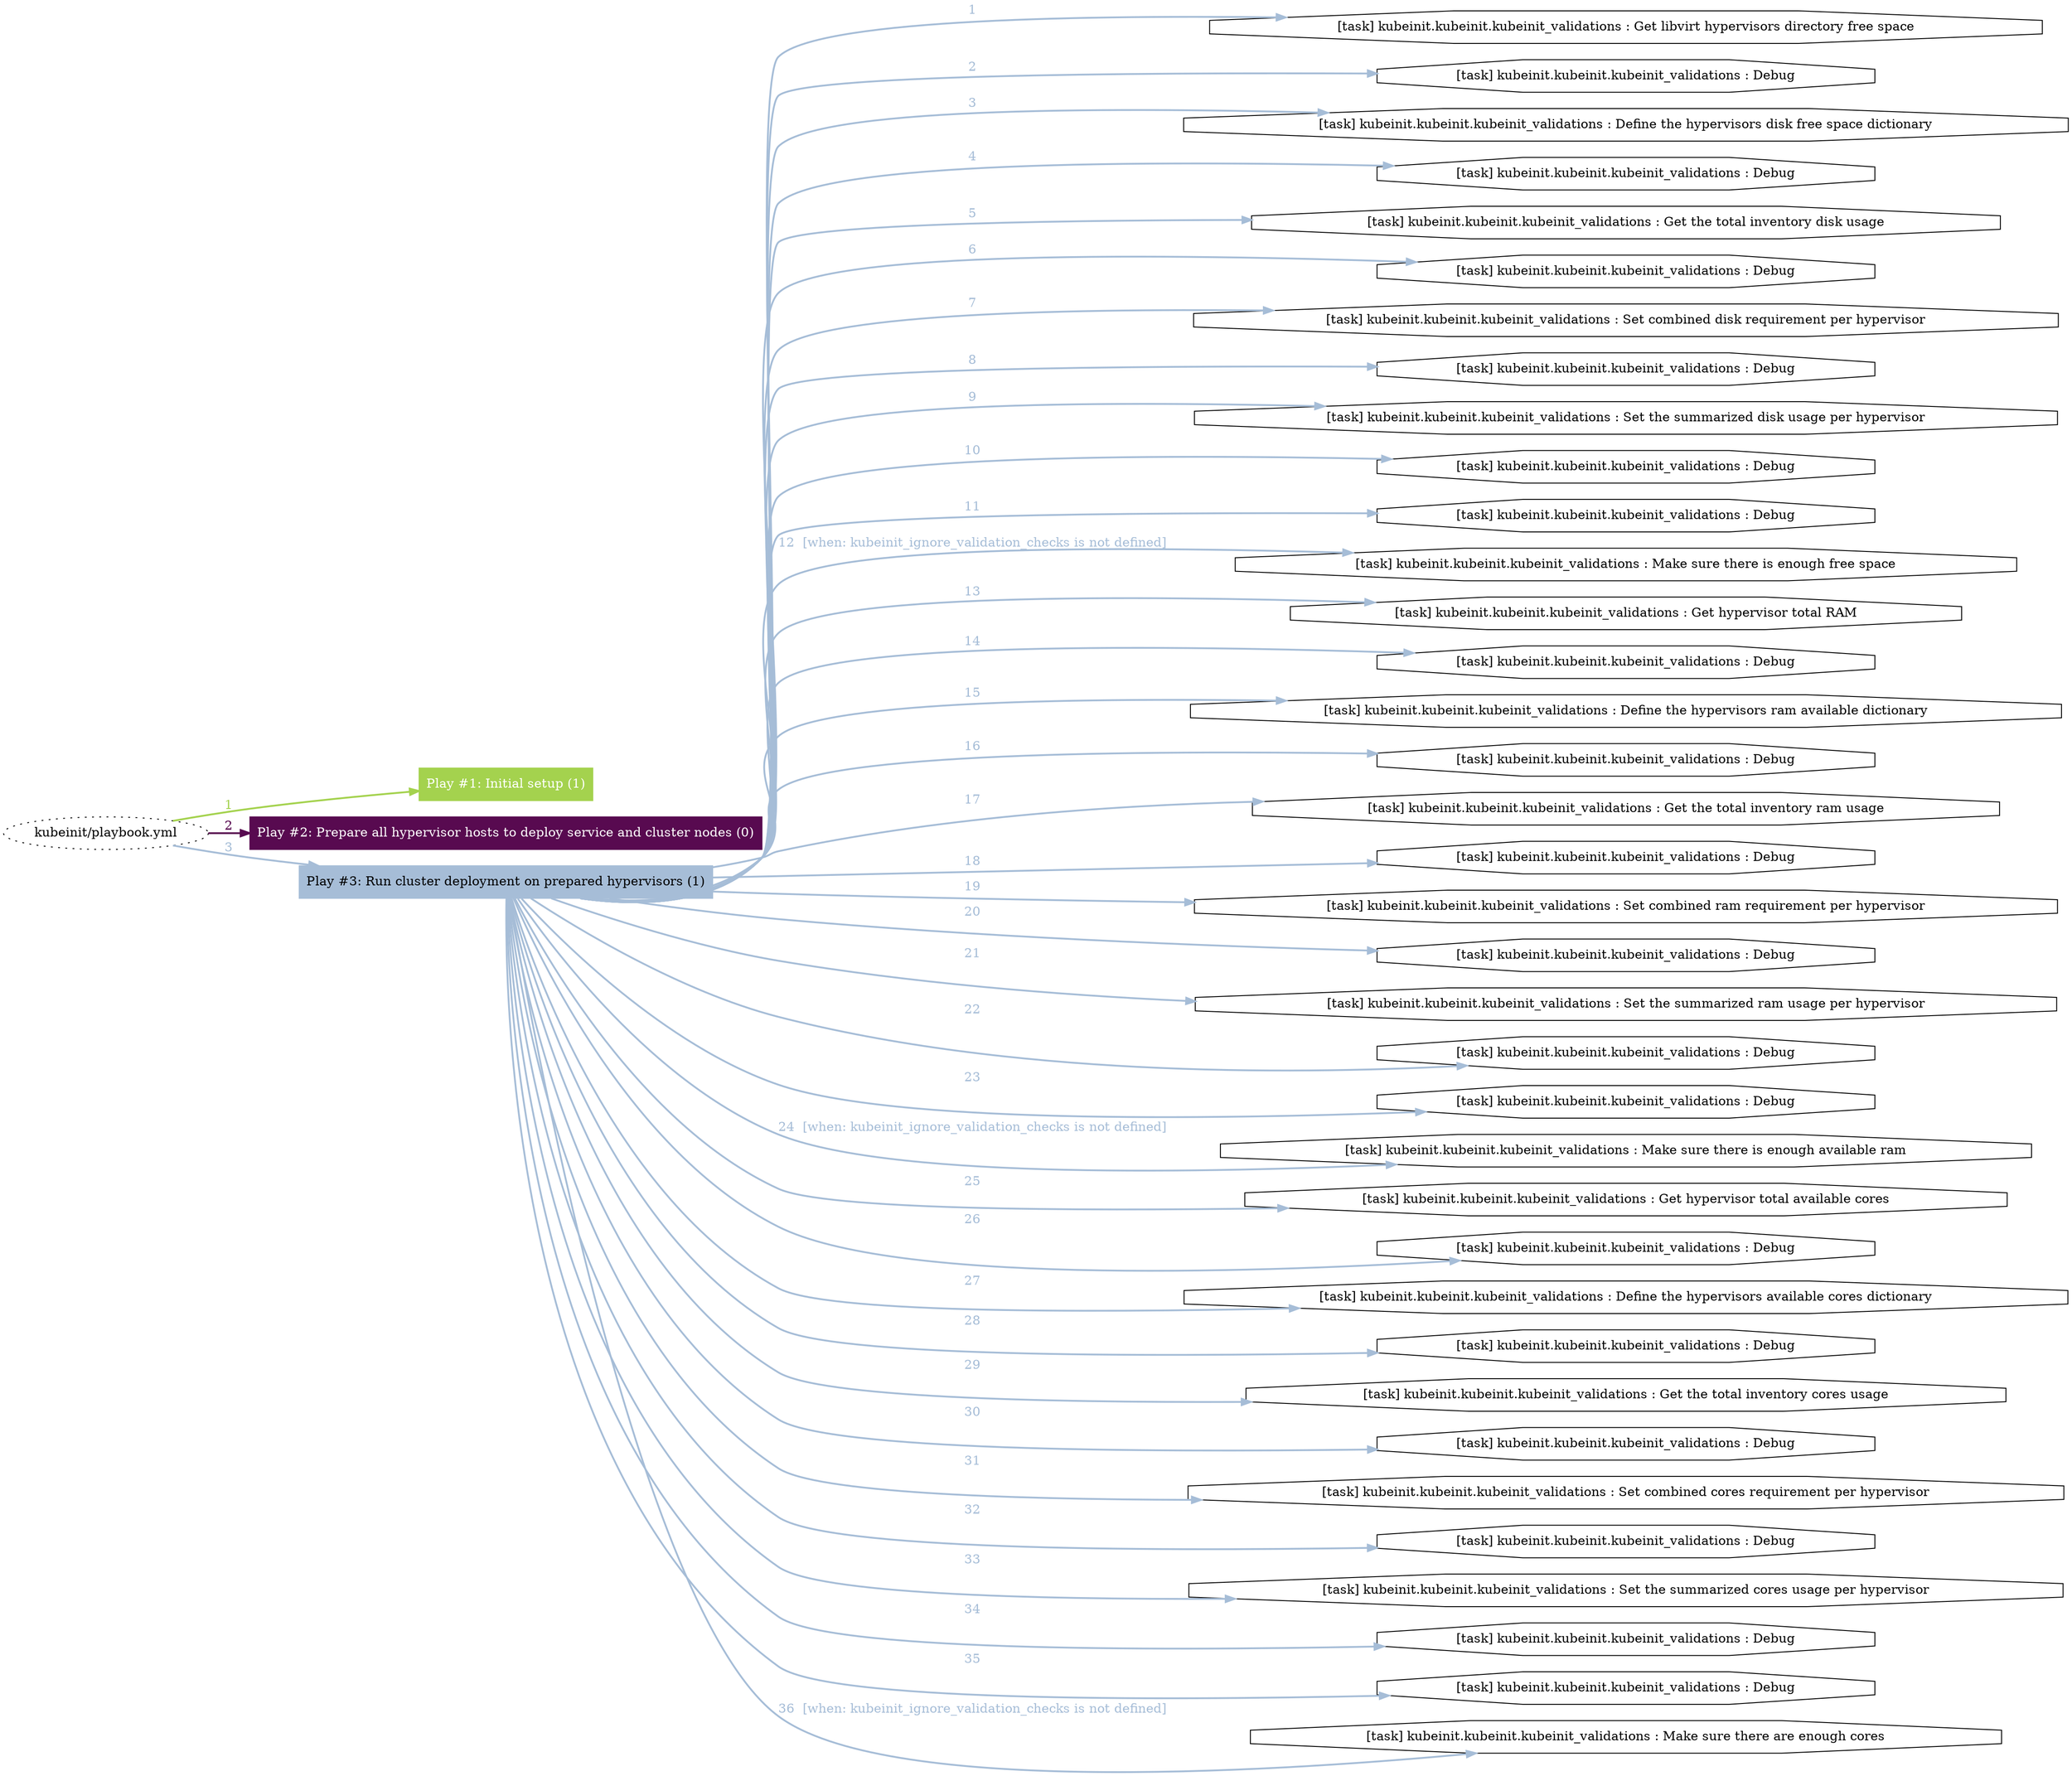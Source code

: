 digraph "kubeinit/playbook.yml "{
	graph [concentrate=true ordering=in rankdir=LR ratio=fill]
	edge [esep=5 sep=10]
	"kubeinit/playbook.yml" [id=root_node style=dotted]
	subgraph "Play #1: Initial setup (1) "{
		"Play #1: Initial setup (1)" [color="#a4d24e" fontcolor="#ffffff" id="play_69f30642-dc22-4652-ae1e-1cdc231802dd" shape=box style=filled tooltip=localhost]
		"kubeinit/playbook.yml" -> "Play #1: Initial setup (1)" [label=1 color="#a4d24e" fontcolor="#a4d24e" id="edge_1cb7603e-dee0-45ea-b7a9-5d7b36c23f84" style=bold]
	}
	subgraph "Play #2: Prepare all hypervisor hosts to deploy service and cluster nodes (0) "{
		"Play #2: Prepare all hypervisor hosts to deploy service and cluster nodes (0)" [color="#580a50" fontcolor="#ffffff" id="play_0af08001-935c-466d-ba99-c0e54fe6b9d6" shape=box style=filled tooltip=""]
		"kubeinit/playbook.yml" -> "Play #2: Prepare all hypervisor hosts to deploy service and cluster nodes (0)" [label=2 color="#580a50" fontcolor="#580a50" id="edge_31b82f36-800c-4050-a9a9-2e9482c0d4de" style=bold]
	}
	subgraph "Play #3: Run cluster deployment on prepared hypervisors (1) "{
		"Play #3: Run cluster deployment on prepared hypervisors (1)" [color="#a6bdd7" fontcolor="#000000" id="play_17972702-c678-46e7-89fd-0a313a85fc15" shape=box style=filled tooltip=localhost]
		"kubeinit/playbook.yml" -> "Play #3: Run cluster deployment on prepared hypervisors (1)" [label=3 color="#a6bdd7" fontcolor="#a6bdd7" id="edge_1c8ccc7d-21c4-45b1-86b1-48e7e4b637a3" style=bold]
		"task_22a5a80f-d9b9-420b-9bfe-413153dadb2e" [label="[task] kubeinit.kubeinit.kubeinit_validations : Get libvirt hypervisors directory free space" id="task_22a5a80f-d9b9-420b-9bfe-413153dadb2e" shape=octagon tooltip="[task] kubeinit.kubeinit.kubeinit_validations : Get libvirt hypervisors directory free space"]
		"Play #3: Run cluster deployment on prepared hypervisors (1)" -> "task_22a5a80f-d9b9-420b-9bfe-413153dadb2e" [label=1 color="#a6bdd7" fontcolor="#a6bdd7" id="edge_da1cc7b7-b0dc-40f8-8027-146931fac13b" style=bold]
		"task_3abadb36-b883-476f-a79f-c0dd3bfc7440" [label="[task] kubeinit.kubeinit.kubeinit_validations : Debug" id="task_3abadb36-b883-476f-a79f-c0dd3bfc7440" shape=octagon tooltip="[task] kubeinit.kubeinit.kubeinit_validations : Debug"]
		"Play #3: Run cluster deployment on prepared hypervisors (1)" -> "task_3abadb36-b883-476f-a79f-c0dd3bfc7440" [label=2 color="#a6bdd7" fontcolor="#a6bdd7" id="edge_3a890cbc-0bad-4c37-a14c-9b5bd41082c6" style=bold]
		"task_8360ede7-37ea-47fc-b9ab-f21a22f69f23" [label="[task] kubeinit.kubeinit.kubeinit_validations : Define the hypervisors disk free space dictionary" id="task_8360ede7-37ea-47fc-b9ab-f21a22f69f23" shape=octagon tooltip="[task] kubeinit.kubeinit.kubeinit_validations : Define the hypervisors disk free space dictionary"]
		"Play #3: Run cluster deployment on prepared hypervisors (1)" -> "task_8360ede7-37ea-47fc-b9ab-f21a22f69f23" [label=3 color="#a6bdd7" fontcolor="#a6bdd7" id="edge_bc10c9e8-e5f7-4b3f-819d-ecd0d7833bf1" style=bold]
		"task_0798431b-1a33-4d3d-8285-129f964a8827" [label="[task] kubeinit.kubeinit.kubeinit_validations : Debug" id="task_0798431b-1a33-4d3d-8285-129f964a8827" shape=octagon tooltip="[task] kubeinit.kubeinit.kubeinit_validations : Debug"]
		"Play #3: Run cluster deployment on prepared hypervisors (1)" -> "task_0798431b-1a33-4d3d-8285-129f964a8827" [label=4 color="#a6bdd7" fontcolor="#a6bdd7" id="edge_6d440458-ad2c-4995-b70d-d10d3ef36dfc" style=bold]
		"task_2cf10afe-7d65-490c-8c2f-149b2d138009" [label="[task] kubeinit.kubeinit.kubeinit_validations : Get the total inventory disk usage" id="task_2cf10afe-7d65-490c-8c2f-149b2d138009" shape=octagon tooltip="[task] kubeinit.kubeinit.kubeinit_validations : Get the total inventory disk usage"]
		"Play #3: Run cluster deployment on prepared hypervisors (1)" -> "task_2cf10afe-7d65-490c-8c2f-149b2d138009" [label=5 color="#a6bdd7" fontcolor="#a6bdd7" id="edge_c61994f6-c347-4648-afe0-4d87c3be1f8f" style=bold]
		"task_66da7990-b7be-487f-b994-4a708204fd4f" [label="[task] kubeinit.kubeinit.kubeinit_validations : Debug" id="task_66da7990-b7be-487f-b994-4a708204fd4f" shape=octagon tooltip="[task] kubeinit.kubeinit.kubeinit_validations : Debug"]
		"Play #3: Run cluster deployment on prepared hypervisors (1)" -> "task_66da7990-b7be-487f-b994-4a708204fd4f" [label=6 color="#a6bdd7" fontcolor="#a6bdd7" id="edge_afef7a38-7c5f-427d-ae52-15165720daee" style=bold]
		"task_324b283e-84fe-4cfb-83bf-fff17252a34e" [label="[task] kubeinit.kubeinit.kubeinit_validations : Set combined disk requirement per hypervisor" id="task_324b283e-84fe-4cfb-83bf-fff17252a34e" shape=octagon tooltip="[task] kubeinit.kubeinit.kubeinit_validations : Set combined disk requirement per hypervisor"]
		"Play #3: Run cluster deployment on prepared hypervisors (1)" -> "task_324b283e-84fe-4cfb-83bf-fff17252a34e" [label=7 color="#a6bdd7" fontcolor="#a6bdd7" id="edge_5a3cff1c-9994-4541-a9d5-77a388bb675d" style=bold]
		"task_804d0c22-7b65-45ec-9873-9ccd7eecb131" [label="[task] kubeinit.kubeinit.kubeinit_validations : Debug" id="task_804d0c22-7b65-45ec-9873-9ccd7eecb131" shape=octagon tooltip="[task] kubeinit.kubeinit.kubeinit_validations : Debug"]
		"Play #3: Run cluster deployment on prepared hypervisors (1)" -> "task_804d0c22-7b65-45ec-9873-9ccd7eecb131" [label=8 color="#a6bdd7" fontcolor="#a6bdd7" id="edge_e1bb4dd6-647b-4287-8790-adbf7c9b9cf0" style=bold]
		"task_b9a20adf-a9a5-45c5-90f1-dbf9874deeb0" [label="[task] kubeinit.kubeinit.kubeinit_validations : Set the summarized disk usage per hypervisor" id="task_b9a20adf-a9a5-45c5-90f1-dbf9874deeb0" shape=octagon tooltip="[task] kubeinit.kubeinit.kubeinit_validations : Set the summarized disk usage per hypervisor"]
		"Play #3: Run cluster deployment on prepared hypervisors (1)" -> "task_b9a20adf-a9a5-45c5-90f1-dbf9874deeb0" [label=9 color="#a6bdd7" fontcolor="#a6bdd7" id="edge_26c685d0-544e-4967-b7c7-5f223f6fb373" style=bold]
		"task_2880e7d0-a8a8-4983-a501-76a31d3184f7" [label="[task] kubeinit.kubeinit.kubeinit_validations : Debug" id="task_2880e7d0-a8a8-4983-a501-76a31d3184f7" shape=octagon tooltip="[task] kubeinit.kubeinit.kubeinit_validations : Debug"]
		"Play #3: Run cluster deployment on prepared hypervisors (1)" -> "task_2880e7d0-a8a8-4983-a501-76a31d3184f7" [label=10 color="#a6bdd7" fontcolor="#a6bdd7" id="edge_3a57a719-2635-4aef-b52b-6bab8077286d" style=bold]
		"task_6ecb3bbe-78fb-437c-8055-ae0a0792603d" [label="[task] kubeinit.kubeinit.kubeinit_validations : Debug" id="task_6ecb3bbe-78fb-437c-8055-ae0a0792603d" shape=octagon tooltip="[task] kubeinit.kubeinit.kubeinit_validations : Debug"]
		"Play #3: Run cluster deployment on prepared hypervisors (1)" -> "task_6ecb3bbe-78fb-437c-8055-ae0a0792603d" [label=11 color="#a6bdd7" fontcolor="#a6bdd7" id="edge_2b71a32e-1391-4bc7-b17e-a97c64da2310" style=bold]
		"task_7d5046de-7198-48f6-926a-1478682ecbdf" [label="[task] kubeinit.kubeinit.kubeinit_validations : Make sure there is enough free space" id="task_7d5046de-7198-48f6-926a-1478682ecbdf" shape=octagon tooltip="[task] kubeinit.kubeinit.kubeinit_validations : Make sure there is enough free space"]
		"Play #3: Run cluster deployment on prepared hypervisors (1)" -> "task_7d5046de-7198-48f6-926a-1478682ecbdf" [label="12  [when: kubeinit_ignore_validation_checks is not defined]" color="#a6bdd7" fontcolor="#a6bdd7" id="edge_20187fa3-c018-4119-b111-9bdb361fb7d9" style=bold]
		"task_fa6e7fa7-1f08-4ade-9339-1cfdd4f1a621" [label="[task] kubeinit.kubeinit.kubeinit_validations : Get hypervisor total RAM" id="task_fa6e7fa7-1f08-4ade-9339-1cfdd4f1a621" shape=octagon tooltip="[task] kubeinit.kubeinit.kubeinit_validations : Get hypervisor total RAM"]
		"Play #3: Run cluster deployment on prepared hypervisors (1)" -> "task_fa6e7fa7-1f08-4ade-9339-1cfdd4f1a621" [label=13 color="#a6bdd7" fontcolor="#a6bdd7" id="edge_061ab7e5-f159-4e3e-8517-f4ad952d0cc1" style=bold]
		"task_6a6d154e-a775-4a33-ba9a-8e8c3d850ce8" [label="[task] kubeinit.kubeinit.kubeinit_validations : Debug" id="task_6a6d154e-a775-4a33-ba9a-8e8c3d850ce8" shape=octagon tooltip="[task] kubeinit.kubeinit.kubeinit_validations : Debug"]
		"Play #3: Run cluster deployment on prepared hypervisors (1)" -> "task_6a6d154e-a775-4a33-ba9a-8e8c3d850ce8" [label=14 color="#a6bdd7" fontcolor="#a6bdd7" id="edge_96a0270f-0bf3-4c67-a482-ee860e102f5e" style=bold]
		"task_9db6b56a-c8cd-4164-a759-f3c352228e83" [label="[task] kubeinit.kubeinit.kubeinit_validations : Define the hypervisors ram available dictionary" id="task_9db6b56a-c8cd-4164-a759-f3c352228e83" shape=octagon tooltip="[task] kubeinit.kubeinit.kubeinit_validations : Define the hypervisors ram available dictionary"]
		"Play #3: Run cluster deployment on prepared hypervisors (1)" -> "task_9db6b56a-c8cd-4164-a759-f3c352228e83" [label=15 color="#a6bdd7" fontcolor="#a6bdd7" id="edge_451b2c81-80e9-48e0-b2d9-c30017531e2c" style=bold]
		"task_f501819f-8008-494c-9b41-2fdb216a8171" [label="[task] kubeinit.kubeinit.kubeinit_validations : Debug" id="task_f501819f-8008-494c-9b41-2fdb216a8171" shape=octagon tooltip="[task] kubeinit.kubeinit.kubeinit_validations : Debug"]
		"Play #3: Run cluster deployment on prepared hypervisors (1)" -> "task_f501819f-8008-494c-9b41-2fdb216a8171" [label=16 color="#a6bdd7" fontcolor="#a6bdd7" id="edge_e0a84dc9-420f-4f82-b721-75b4b2c004bb" style=bold]
		"task_6bf89328-7090-43e3-b2d0-ef598d1e3b6e" [label="[task] kubeinit.kubeinit.kubeinit_validations : Get the total inventory ram usage" id="task_6bf89328-7090-43e3-b2d0-ef598d1e3b6e" shape=octagon tooltip="[task] kubeinit.kubeinit.kubeinit_validations : Get the total inventory ram usage"]
		"Play #3: Run cluster deployment on prepared hypervisors (1)" -> "task_6bf89328-7090-43e3-b2d0-ef598d1e3b6e" [label=17 color="#a6bdd7" fontcolor="#a6bdd7" id="edge_7f5a3d4e-a633-4f67-94f5-c69e3d756d77" style=bold]
		"task_2dc37435-ec93-4fa1-bad2-d0c55164e373" [label="[task] kubeinit.kubeinit.kubeinit_validations : Debug" id="task_2dc37435-ec93-4fa1-bad2-d0c55164e373" shape=octagon tooltip="[task] kubeinit.kubeinit.kubeinit_validations : Debug"]
		"Play #3: Run cluster deployment on prepared hypervisors (1)" -> "task_2dc37435-ec93-4fa1-bad2-d0c55164e373" [label=18 color="#a6bdd7" fontcolor="#a6bdd7" id="edge_283d25ad-da37-4ae3-b459-8672ba042887" style=bold]
		"task_91959fdb-5c35-48c0-becb-85a8f5637726" [label="[task] kubeinit.kubeinit.kubeinit_validations : Set combined ram requirement per hypervisor" id="task_91959fdb-5c35-48c0-becb-85a8f5637726" shape=octagon tooltip="[task] kubeinit.kubeinit.kubeinit_validations : Set combined ram requirement per hypervisor"]
		"Play #3: Run cluster deployment on prepared hypervisors (1)" -> "task_91959fdb-5c35-48c0-becb-85a8f5637726" [label=19 color="#a6bdd7" fontcolor="#a6bdd7" id="edge_5caeca95-0de8-48bf-8dc6-0d03f40687ea" style=bold]
		"task_d24ebb4a-8f35-4d4c-97e2-17c609eacf40" [label="[task] kubeinit.kubeinit.kubeinit_validations : Debug" id="task_d24ebb4a-8f35-4d4c-97e2-17c609eacf40" shape=octagon tooltip="[task] kubeinit.kubeinit.kubeinit_validations : Debug"]
		"Play #3: Run cluster deployment on prepared hypervisors (1)" -> "task_d24ebb4a-8f35-4d4c-97e2-17c609eacf40" [label=20 color="#a6bdd7" fontcolor="#a6bdd7" id="edge_a586bd91-d151-4acc-b2e1-aa3169a9312a" style=bold]
		"task_1200237b-d1ef-4948-9642-1f3d7d2bba73" [label="[task] kubeinit.kubeinit.kubeinit_validations : Set the summarized ram usage per hypervisor" id="task_1200237b-d1ef-4948-9642-1f3d7d2bba73" shape=octagon tooltip="[task] kubeinit.kubeinit.kubeinit_validations : Set the summarized ram usage per hypervisor"]
		"Play #3: Run cluster deployment on prepared hypervisors (1)" -> "task_1200237b-d1ef-4948-9642-1f3d7d2bba73" [label=21 color="#a6bdd7" fontcolor="#a6bdd7" id="edge_1caabe06-72ba-4f90-9eb6-83ccacdcaa28" style=bold]
		"task_4df55663-5dfb-47d7-a2d1-ee43420c47c8" [label="[task] kubeinit.kubeinit.kubeinit_validations : Debug" id="task_4df55663-5dfb-47d7-a2d1-ee43420c47c8" shape=octagon tooltip="[task] kubeinit.kubeinit.kubeinit_validations : Debug"]
		"Play #3: Run cluster deployment on prepared hypervisors (1)" -> "task_4df55663-5dfb-47d7-a2d1-ee43420c47c8" [label=22 color="#a6bdd7" fontcolor="#a6bdd7" id="edge_6d49c66b-4541-455d-b3e0-1cce6528592b" style=bold]
		"task_6a2a532d-b38c-4bf5-98be-09239a481ba4" [label="[task] kubeinit.kubeinit.kubeinit_validations : Debug" id="task_6a2a532d-b38c-4bf5-98be-09239a481ba4" shape=octagon tooltip="[task] kubeinit.kubeinit.kubeinit_validations : Debug"]
		"Play #3: Run cluster deployment on prepared hypervisors (1)" -> "task_6a2a532d-b38c-4bf5-98be-09239a481ba4" [label=23 color="#a6bdd7" fontcolor="#a6bdd7" id="edge_bc8570f8-1c55-42fd-bc4d-521e5fcbd22a" style=bold]
		"task_d21878ac-f9d6-4ceb-bf19-2240d413376e" [label="[task] kubeinit.kubeinit.kubeinit_validations : Make sure there is enough available ram" id="task_d21878ac-f9d6-4ceb-bf19-2240d413376e" shape=octagon tooltip="[task] kubeinit.kubeinit.kubeinit_validations : Make sure there is enough available ram"]
		"Play #3: Run cluster deployment on prepared hypervisors (1)" -> "task_d21878ac-f9d6-4ceb-bf19-2240d413376e" [label="24  [when: kubeinit_ignore_validation_checks is not defined]" color="#a6bdd7" fontcolor="#a6bdd7" id="edge_6730e027-bfdc-46fb-b0bf-86c165757ecf" style=bold]
		"task_e95e4b43-7d05-49e3-824b-d9cb7c8ec9cb" [label="[task] kubeinit.kubeinit.kubeinit_validations : Get hypervisor total available cores" id="task_e95e4b43-7d05-49e3-824b-d9cb7c8ec9cb" shape=octagon tooltip="[task] kubeinit.kubeinit.kubeinit_validations : Get hypervisor total available cores"]
		"Play #3: Run cluster deployment on prepared hypervisors (1)" -> "task_e95e4b43-7d05-49e3-824b-d9cb7c8ec9cb" [label=25 color="#a6bdd7" fontcolor="#a6bdd7" id="edge_198ed0e9-fac9-4ea4-b254-54980ceda453" style=bold]
		"task_1bf5c210-847b-459d-ae36-750f8eeb0a31" [label="[task] kubeinit.kubeinit.kubeinit_validations : Debug" id="task_1bf5c210-847b-459d-ae36-750f8eeb0a31" shape=octagon tooltip="[task] kubeinit.kubeinit.kubeinit_validations : Debug"]
		"Play #3: Run cluster deployment on prepared hypervisors (1)" -> "task_1bf5c210-847b-459d-ae36-750f8eeb0a31" [label=26 color="#a6bdd7" fontcolor="#a6bdd7" id="edge_3b7b9299-99b6-4985-b4bc-9541f61bb6ba" style=bold]
		"task_84758325-4a54-4366-99b8-21b74a72ff74" [label="[task] kubeinit.kubeinit.kubeinit_validations : Define the hypervisors available cores dictionary" id="task_84758325-4a54-4366-99b8-21b74a72ff74" shape=octagon tooltip="[task] kubeinit.kubeinit.kubeinit_validations : Define the hypervisors available cores dictionary"]
		"Play #3: Run cluster deployment on prepared hypervisors (1)" -> "task_84758325-4a54-4366-99b8-21b74a72ff74" [label=27 color="#a6bdd7" fontcolor="#a6bdd7" id="edge_5eb27d72-c225-49ff-9e54-54ae4fa951ba" style=bold]
		"task_a2cff1f9-af90-44aa-b6f2-7b55230a546e" [label="[task] kubeinit.kubeinit.kubeinit_validations : Debug" id="task_a2cff1f9-af90-44aa-b6f2-7b55230a546e" shape=octagon tooltip="[task] kubeinit.kubeinit.kubeinit_validations : Debug"]
		"Play #3: Run cluster deployment on prepared hypervisors (1)" -> "task_a2cff1f9-af90-44aa-b6f2-7b55230a546e" [label=28 color="#a6bdd7" fontcolor="#a6bdd7" id="edge_5d60ae24-035f-4375-bdad-478d29094f6a" style=bold]
		"task_acc204da-5822-4312-9a26-9be2d8a622b2" [label="[task] kubeinit.kubeinit.kubeinit_validations : Get the total inventory cores usage" id="task_acc204da-5822-4312-9a26-9be2d8a622b2" shape=octagon tooltip="[task] kubeinit.kubeinit.kubeinit_validations : Get the total inventory cores usage"]
		"Play #3: Run cluster deployment on prepared hypervisors (1)" -> "task_acc204da-5822-4312-9a26-9be2d8a622b2" [label=29 color="#a6bdd7" fontcolor="#a6bdd7" id="edge_0ca22f04-87a4-402f-a285-2625e47ed94a" style=bold]
		"task_7778194e-13c8-42de-8325-6077579109c6" [label="[task] kubeinit.kubeinit.kubeinit_validations : Debug" id="task_7778194e-13c8-42de-8325-6077579109c6" shape=octagon tooltip="[task] kubeinit.kubeinit.kubeinit_validations : Debug"]
		"Play #3: Run cluster deployment on prepared hypervisors (1)" -> "task_7778194e-13c8-42de-8325-6077579109c6" [label=30 color="#a6bdd7" fontcolor="#a6bdd7" id="edge_fe614862-4498-4b02-8e04-e59df6844a21" style=bold]
		"task_01e8944b-5fa1-4f86-b0c9-e79c7c2cb8d9" [label="[task] kubeinit.kubeinit.kubeinit_validations : Set combined cores requirement per hypervisor" id="task_01e8944b-5fa1-4f86-b0c9-e79c7c2cb8d9" shape=octagon tooltip="[task] kubeinit.kubeinit.kubeinit_validations : Set combined cores requirement per hypervisor"]
		"Play #3: Run cluster deployment on prepared hypervisors (1)" -> "task_01e8944b-5fa1-4f86-b0c9-e79c7c2cb8d9" [label=31 color="#a6bdd7" fontcolor="#a6bdd7" id="edge_ab7914ea-7559-40ad-a9e2-2ef5f9d08268" style=bold]
		"task_82e3c10d-8867-485c-90d3-288ffa91fd7c" [label="[task] kubeinit.kubeinit.kubeinit_validations : Debug" id="task_82e3c10d-8867-485c-90d3-288ffa91fd7c" shape=octagon tooltip="[task] kubeinit.kubeinit.kubeinit_validations : Debug"]
		"Play #3: Run cluster deployment on prepared hypervisors (1)" -> "task_82e3c10d-8867-485c-90d3-288ffa91fd7c" [label=32 color="#a6bdd7" fontcolor="#a6bdd7" id="edge_9ede5c0b-2aa0-4767-8166-4bb5eb44c0b3" style=bold]
		"task_640f74e2-2f9b-49fd-8c75-d7920045cdda" [label="[task] kubeinit.kubeinit.kubeinit_validations : Set the summarized cores usage per hypervisor" id="task_640f74e2-2f9b-49fd-8c75-d7920045cdda" shape=octagon tooltip="[task] kubeinit.kubeinit.kubeinit_validations : Set the summarized cores usage per hypervisor"]
		"Play #3: Run cluster deployment on prepared hypervisors (1)" -> "task_640f74e2-2f9b-49fd-8c75-d7920045cdda" [label=33 color="#a6bdd7" fontcolor="#a6bdd7" id="edge_2380e037-3de9-41dd-a4b2-a2b17f7538a6" style=bold]
		"task_fa86d30c-eb95-437b-abff-4c63b7b2c607" [label="[task] kubeinit.kubeinit.kubeinit_validations : Debug" id="task_fa86d30c-eb95-437b-abff-4c63b7b2c607" shape=octagon tooltip="[task] kubeinit.kubeinit.kubeinit_validations : Debug"]
		"Play #3: Run cluster deployment on prepared hypervisors (1)" -> "task_fa86d30c-eb95-437b-abff-4c63b7b2c607" [label=34 color="#a6bdd7" fontcolor="#a6bdd7" id="edge_2677fc6b-d40d-4ce2-bc19-d8fe81fe3704" style=bold]
		"task_7d768469-0c51-433b-a15c-88a79bacec74" [label="[task] kubeinit.kubeinit.kubeinit_validations : Debug" id="task_7d768469-0c51-433b-a15c-88a79bacec74" shape=octagon tooltip="[task] kubeinit.kubeinit.kubeinit_validations : Debug"]
		"Play #3: Run cluster deployment on prepared hypervisors (1)" -> "task_7d768469-0c51-433b-a15c-88a79bacec74" [label=35 color="#a6bdd7" fontcolor="#a6bdd7" id="edge_69002c21-a4fd-4624-a9d9-7ccd53872433" style=bold]
		"task_93c21f5e-44eb-4c11-88e6-4045881c683e" [label="[task] kubeinit.kubeinit.kubeinit_validations : Make sure there are enough cores" id="task_93c21f5e-44eb-4c11-88e6-4045881c683e" shape=octagon tooltip="[task] kubeinit.kubeinit.kubeinit_validations : Make sure there are enough cores"]
		"Play #3: Run cluster deployment on prepared hypervisors (1)" -> "task_93c21f5e-44eb-4c11-88e6-4045881c683e" [label="36  [when: kubeinit_ignore_validation_checks is not defined]" color="#a6bdd7" fontcolor="#a6bdd7" id="edge_f3595d4d-4ded-4baf-92ac-5df3f82aa5fd" style=bold]
	}
}

